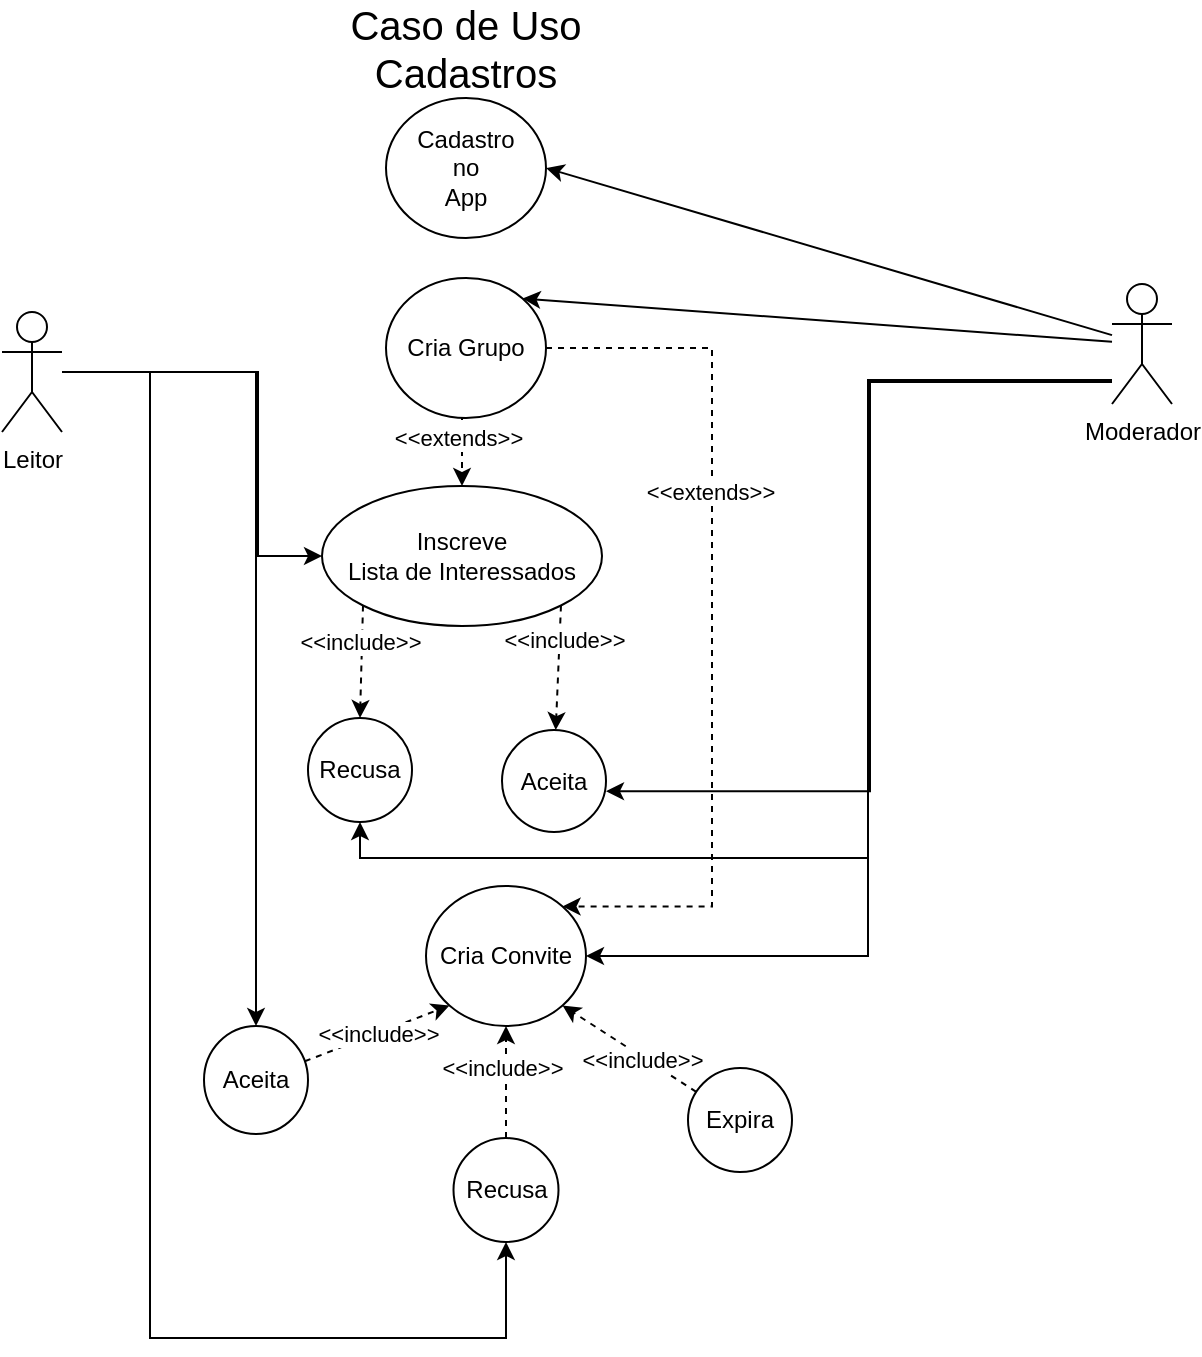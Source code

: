 <mxfile version="21.0.6" type="github"><diagram name="Cadastros" id="UV7YW5fKMm6SwV_6Zwn8"><mxGraphModel dx="1122" dy="649" grid="0" gridSize="10" guides="1" tooltips="1" connect="1" arrows="1" fold="1" page="1" pageScale="1" pageWidth="827" pageHeight="1169" math="0" shadow="0"><root><mxCell id="0"/><mxCell id="1" parent="0"/><mxCell id="Th9hTGLtzREaiTFa1kMf-47" style="rounded=0;orthogonalLoop=1;jettySize=auto;html=1;entryX=1;entryY=0.5;entryDx=0;entryDy=0;" parent="1" source="Th9hTGLtzREaiTFa1kMf-43" target="Th9hTGLtzREaiTFa1kMf-46" edge="1"><mxGeometry relative="1" as="geometry"/></mxCell><mxCell id="Th9hTGLtzREaiTFa1kMf-49" style="rounded=0;orthogonalLoop=1;jettySize=auto;html=1;entryX=1;entryY=0;entryDx=0;entryDy=0;" parent="1" source="Th9hTGLtzREaiTFa1kMf-43" target="Th9hTGLtzREaiTFa1kMf-48" edge="1"><mxGeometry relative="1" as="geometry"/></mxCell><mxCell id="Th9hTGLtzREaiTFa1kMf-51" style="edgeStyle=orthogonalEdgeStyle;rounded=0;orthogonalLoop=1;jettySize=auto;html=1;entryX=1;entryY=0.5;entryDx=0;entryDy=0;" parent="1" source="Th9hTGLtzREaiTFa1kMf-43" target="Th9hTGLtzREaiTFa1kMf-50" edge="1"><mxGeometry relative="1" as="geometry"><Array as="points"><mxPoint x="501" y="201"/><mxPoint x="501" y="489"/></Array></mxGeometry></mxCell><mxCell id="vmyDslfUcaOblVb20G7r-21" style="edgeStyle=orthogonalEdgeStyle;rounded=0;orthogonalLoop=1;jettySize=auto;html=1;entryX=1;entryY=0.6;entryDx=0;entryDy=0;entryPerimeter=0;" edge="1" parent="1" source="Th9hTGLtzREaiTFa1kMf-43" target="vmyDslfUcaOblVb20G7r-14"><mxGeometry relative="1" as="geometry"><Array as="points"><mxPoint x="502" y="202"/><mxPoint x="502" y="406"/></Array></mxGeometry></mxCell><mxCell id="vmyDslfUcaOblVb20G7r-22" style="edgeStyle=orthogonalEdgeStyle;rounded=0;orthogonalLoop=1;jettySize=auto;html=1;entryX=0.5;entryY=1;entryDx=0;entryDy=0;" edge="1" parent="1" source="Th9hTGLtzREaiTFa1kMf-43" target="vmyDslfUcaOblVb20G7r-16"><mxGeometry relative="1" as="geometry"><Array as="points"><mxPoint x="501" y="201"/><mxPoint x="501" y="440"/><mxPoint x="247" y="440"/></Array></mxGeometry></mxCell><mxCell id="Th9hTGLtzREaiTFa1kMf-43" value="Moderador" style="shape=umlActor;verticalLabelPosition=bottom;verticalAlign=top;html=1;" parent="1" vertex="1"><mxGeometry x="623" y="153" width="30" height="60" as="geometry"/></mxCell><mxCell id="vmyDslfUcaOblVb20G7r-10" style="edgeStyle=orthogonalEdgeStyle;rounded=0;orthogonalLoop=1;jettySize=auto;html=1;entryX=0.5;entryY=0;entryDx=0;entryDy=0;" edge="1" parent="1" source="Th9hTGLtzREaiTFa1kMf-45" target="vmyDslfUcaOblVb20G7r-2"><mxGeometry relative="1" as="geometry"/></mxCell><mxCell id="vmyDslfUcaOblVb20G7r-13" style="edgeStyle=orthogonalEdgeStyle;rounded=0;orthogonalLoop=1;jettySize=auto;html=1;entryX=0;entryY=0.5;entryDx=0;entryDy=0;" edge="1" parent="1" source="Th9hTGLtzREaiTFa1kMf-45" target="vmyDslfUcaOblVb20G7r-12"><mxGeometry relative="1" as="geometry"><Array as="points"><mxPoint x="196" y="197"/><mxPoint x="196" y="289"/></Array></mxGeometry></mxCell><mxCell id="vmyDslfUcaOblVb20G7r-23" style="edgeStyle=orthogonalEdgeStyle;rounded=0;orthogonalLoop=1;jettySize=auto;html=1;entryX=0.5;entryY=1;entryDx=0;entryDy=0;" edge="1" parent="1" source="Th9hTGLtzREaiTFa1kMf-45" target="vmyDslfUcaOblVb20G7r-3"><mxGeometry relative="1" as="geometry"><Array as="points"><mxPoint x="142" y="197"/><mxPoint x="142" y="680"/><mxPoint x="320" y="680"/></Array></mxGeometry></mxCell><mxCell id="Th9hTGLtzREaiTFa1kMf-45" value="Leitor" style="shape=umlActor;verticalLabelPosition=bottom;verticalAlign=top;html=1;" parent="1" vertex="1"><mxGeometry x="68" y="167" width="30" height="60" as="geometry"/></mxCell><mxCell id="Th9hTGLtzREaiTFa1kMf-46" value="Cadastro&lt;br&gt;no&lt;br&gt;App" style="ellipse;whiteSpace=wrap;html=1;" parent="1" vertex="1"><mxGeometry x="260" y="60" width="80" height="70" as="geometry"/></mxCell><mxCell id="vmyDslfUcaOblVb20G7r-24" style="edgeStyle=orthogonalEdgeStyle;rounded=0;orthogonalLoop=1;jettySize=auto;html=1;exitX=0.5;exitY=1;exitDx=0;exitDy=0;entryX=0.5;entryY=0;entryDx=0;entryDy=0;dashed=1;" edge="1" parent="1" source="Th9hTGLtzREaiTFa1kMf-48" target="vmyDslfUcaOblVb20G7r-12"><mxGeometry relative="1" as="geometry"/></mxCell><mxCell id="vmyDslfUcaOblVb20G7r-25" value="&amp;lt;&amp;lt;extends&amp;gt;&amp;gt;" style="edgeLabel;html=1;align=center;verticalAlign=middle;resizable=0;points=[];" vertex="1" connectable="0" parent="vmyDslfUcaOblVb20G7r-24"><mxGeometry x="-0.352" y="-2" relative="1" as="geometry"><mxPoint as="offset"/></mxGeometry></mxCell><mxCell id="vmyDslfUcaOblVb20G7r-26" style="edgeStyle=orthogonalEdgeStyle;rounded=0;orthogonalLoop=1;jettySize=auto;html=1;entryX=1;entryY=0;entryDx=0;entryDy=0;dashed=1;" edge="1" parent="1" source="Th9hTGLtzREaiTFa1kMf-48" target="Th9hTGLtzREaiTFa1kMf-50"><mxGeometry relative="1" as="geometry"><mxPoint x="387" y="439" as="targetPoint"/><Array as="points"><mxPoint x="423" y="185"/><mxPoint x="423" y="464"/></Array></mxGeometry></mxCell><mxCell id="vmyDslfUcaOblVb20G7r-27" value="&amp;lt;&amp;lt;extends&amp;gt;&amp;gt;" style="edgeLabel;html=1;align=center;verticalAlign=middle;resizable=0;points=[];" vertex="1" connectable="0" parent="vmyDslfUcaOblVb20G7r-26"><mxGeometry x="-0.294" y="-1" relative="1" as="geometry"><mxPoint as="offset"/></mxGeometry></mxCell><mxCell id="Th9hTGLtzREaiTFa1kMf-48" value="Cria Grupo" style="ellipse;whiteSpace=wrap;html=1;" parent="1" vertex="1"><mxGeometry x="260" y="150" width="80" height="70" as="geometry"/></mxCell><mxCell id="Th9hTGLtzREaiTFa1kMf-50" value="Cria Convite" style="ellipse;whiteSpace=wrap;html=1;" parent="1" vertex="1"><mxGeometry x="280" y="454" width="80" height="70" as="geometry"/></mxCell><mxCell id="Th9hTGLtzREaiTFa1kMf-56" value="&lt;font style=&quot;font-size: 20px;&quot;&gt;Caso de Uso Cadastros&lt;/font&gt;" style="text;html=1;strokeColor=none;fillColor=none;align=center;verticalAlign=middle;whiteSpace=wrap;rounded=0;" parent="1" vertex="1"><mxGeometry x="240" y="20" width="120" height="30" as="geometry"/></mxCell><mxCell id="vmyDslfUcaOblVb20G7r-7" value="&amp;lt;&amp;lt;include&amp;gt;&amp;gt;" style="rounded=0;orthogonalLoop=1;jettySize=auto;html=1;entryX=0;entryY=1;entryDx=0;entryDy=0;dashed=1;" edge="1" parent="1" source="vmyDslfUcaOblVb20G7r-2" target="Th9hTGLtzREaiTFa1kMf-50"><mxGeometry relative="1" as="geometry"/></mxCell><mxCell id="vmyDslfUcaOblVb20G7r-2" value="Aceita" style="ellipse;whiteSpace=wrap;html=1;" vertex="1" parent="1"><mxGeometry x="169" y="524" width="52" height="54" as="geometry"/></mxCell><mxCell id="vmyDslfUcaOblVb20G7r-6" style="rounded=0;orthogonalLoop=1;jettySize=auto;html=1;exitX=0.5;exitY=0;exitDx=0;exitDy=0;entryX=0.5;entryY=1;entryDx=0;entryDy=0;dashed=1;" edge="1" parent="1" source="vmyDslfUcaOblVb20G7r-3" target="Th9hTGLtzREaiTFa1kMf-50"><mxGeometry relative="1" as="geometry"/></mxCell><mxCell id="vmyDslfUcaOblVb20G7r-8" value="&amp;lt;&amp;lt;include&amp;gt;&amp;gt;" style="edgeLabel;html=1;align=center;verticalAlign=middle;resizable=0;points=[];" vertex="1" connectable="0" parent="vmyDslfUcaOblVb20G7r-6"><mxGeometry x="0.26" y="2" relative="1" as="geometry"><mxPoint as="offset"/></mxGeometry></mxCell><mxCell id="vmyDslfUcaOblVb20G7r-3" value="Recusa" style="ellipse;whiteSpace=wrap;html=1;" vertex="1" parent="1"><mxGeometry x="293.75" y="580" width="52.5" height="52" as="geometry"/></mxCell><mxCell id="vmyDslfUcaOblVb20G7r-5" style="rounded=0;orthogonalLoop=1;jettySize=auto;html=1;entryX=1;entryY=1;entryDx=0;entryDy=0;dashed=1;" edge="1" parent="1" source="vmyDslfUcaOblVb20G7r-4" target="Th9hTGLtzREaiTFa1kMf-50"><mxGeometry relative="1" as="geometry"/></mxCell><mxCell id="vmyDslfUcaOblVb20G7r-9" value="&amp;lt;&amp;lt;include&amp;gt;&amp;gt;" style="edgeLabel;html=1;align=center;verticalAlign=middle;resizable=0;points=[];" vertex="1" connectable="0" parent="vmyDslfUcaOblVb20G7r-5"><mxGeometry x="-0.196" y="1" relative="1" as="geometry"><mxPoint as="offset"/></mxGeometry></mxCell><mxCell id="vmyDslfUcaOblVb20G7r-4" value="Expira" style="ellipse;whiteSpace=wrap;html=1;" vertex="1" parent="1"><mxGeometry x="411" y="545" width="52" height="52" as="geometry"/></mxCell><mxCell id="vmyDslfUcaOblVb20G7r-15" style="rounded=0;orthogonalLoop=1;jettySize=auto;html=1;exitX=1;exitY=1;exitDx=0;exitDy=0;dashed=1;" edge="1" parent="1" source="vmyDslfUcaOblVb20G7r-12" target="vmyDslfUcaOblVb20G7r-14"><mxGeometry relative="1" as="geometry"/></mxCell><mxCell id="vmyDslfUcaOblVb20G7r-20" value="&amp;lt;&amp;lt;include&amp;gt;&amp;gt;" style="edgeLabel;html=1;align=center;verticalAlign=middle;resizable=0;points=[];" vertex="1" connectable="0" parent="vmyDslfUcaOblVb20G7r-15"><mxGeometry x="-0.458" y="2" relative="1" as="geometry"><mxPoint as="offset"/></mxGeometry></mxCell><mxCell id="vmyDslfUcaOblVb20G7r-18" style="rounded=0;orthogonalLoop=1;jettySize=auto;html=1;exitX=0;exitY=1;exitDx=0;exitDy=0;entryX=0.5;entryY=0;entryDx=0;entryDy=0;dashed=1;" edge="1" parent="1" source="vmyDslfUcaOblVb20G7r-12" target="vmyDslfUcaOblVb20G7r-16"><mxGeometry relative="1" as="geometry"/></mxCell><mxCell id="vmyDslfUcaOblVb20G7r-19" value="&amp;lt;&amp;lt;include&amp;gt;&amp;gt;" style="edgeLabel;html=1;align=center;verticalAlign=middle;resizable=0;points=[];" vertex="1" connectable="0" parent="vmyDslfUcaOblVb20G7r-18"><mxGeometry x="-0.354" y="-1" relative="1" as="geometry"><mxPoint as="offset"/></mxGeometry></mxCell><mxCell id="vmyDslfUcaOblVb20G7r-12" value="Inscreve&lt;br&gt;Lista de Interessados" style="ellipse;whiteSpace=wrap;html=1;" vertex="1" parent="1"><mxGeometry x="228" y="254" width="140" height="70" as="geometry"/></mxCell><mxCell id="vmyDslfUcaOblVb20G7r-14" value="Aceita" style="ellipse;whiteSpace=wrap;html=1;" vertex="1" parent="1"><mxGeometry x="318" y="376" width="52" height="51" as="geometry"/></mxCell><mxCell id="vmyDslfUcaOblVb20G7r-16" value="Recusa" style="ellipse;whiteSpace=wrap;html=1;" vertex="1" parent="1"><mxGeometry x="221" y="370" width="52" height="52" as="geometry"/></mxCell></root></mxGraphModel></diagram></mxfile>